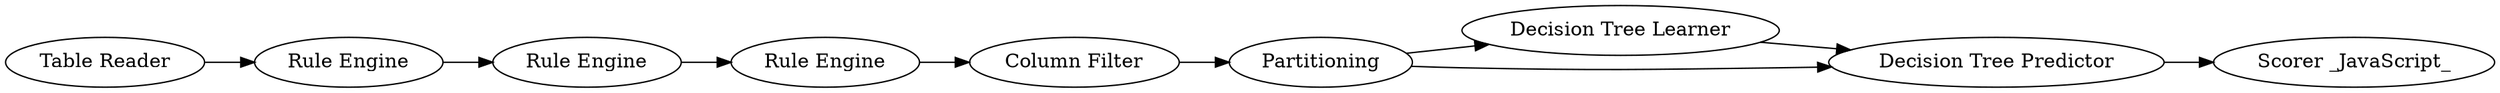 digraph {
	2 [label="Table Reader"]
	30 [label="Rule Engine"]
	31 [label="Column Filter"]
	35 [label="Rule Engine"]
	36 [label="Rule Engine"]
	38 [label=Partitioning]
	39 [label="Decision Tree Learner"]
	40 [label="Scorer _JavaScript_"]
	41 [label="Decision Tree Predictor"]
	2 -> 30
	30 -> 35
	31 -> 38
	35 -> 36
	36 -> 31
	38 -> 39
	38 -> 41
	39 -> 41
	41 -> 40
	rankdir=LR
}
